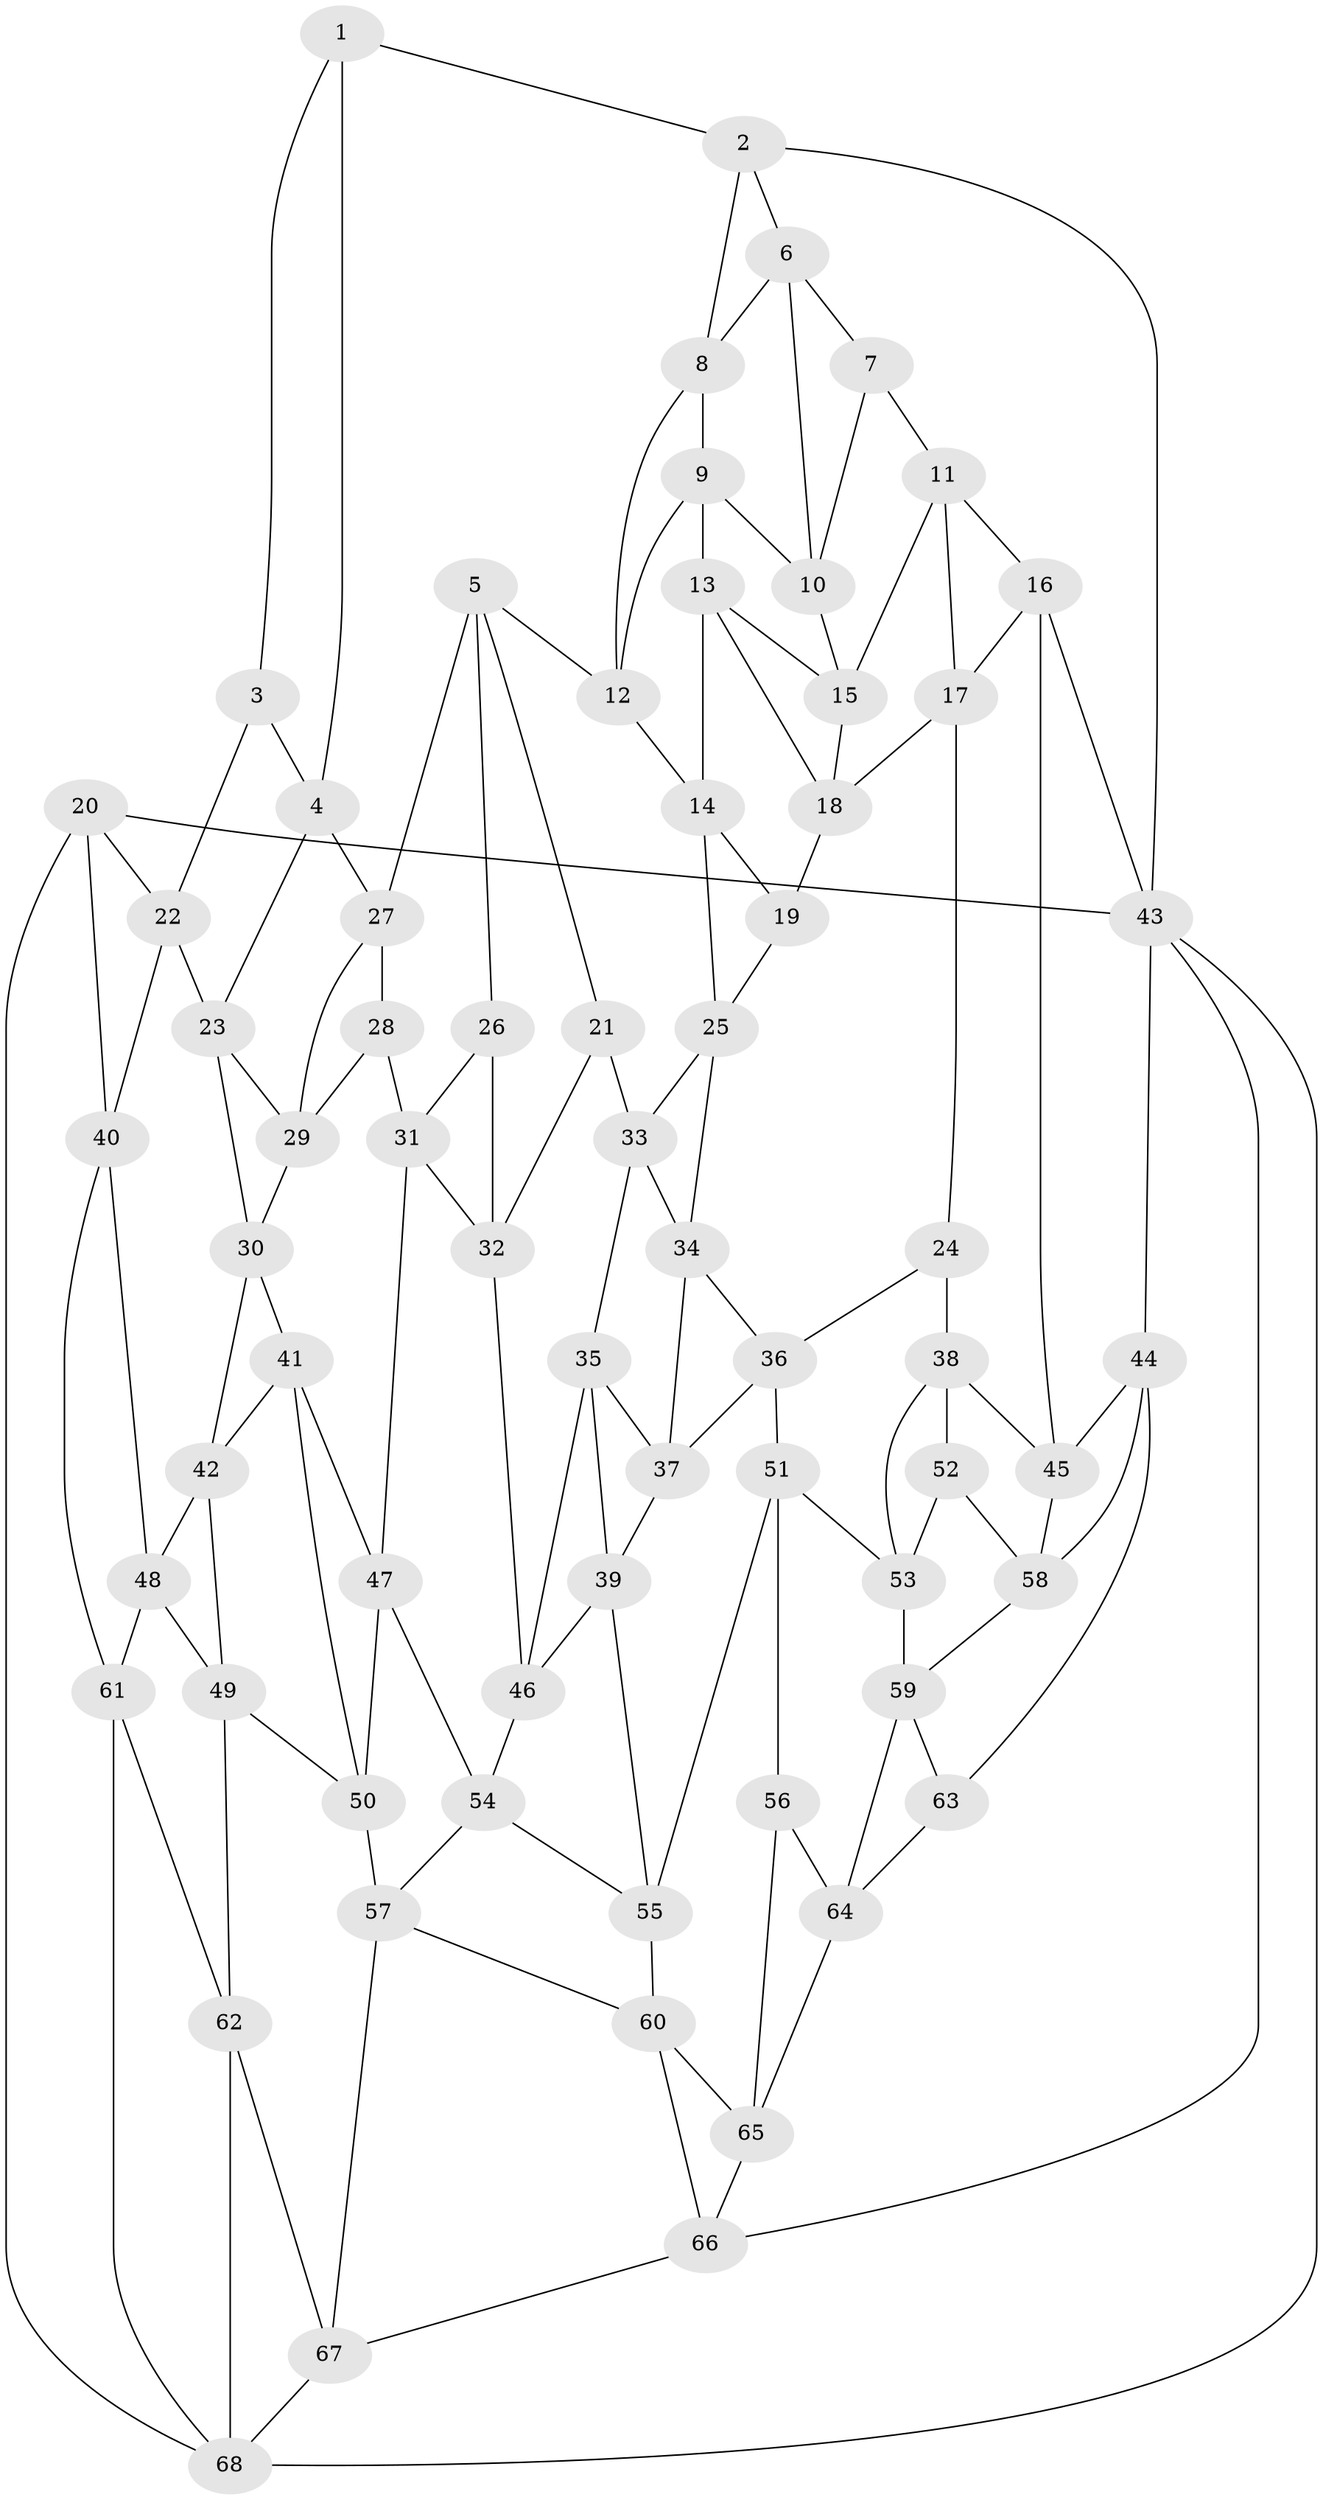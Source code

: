 // original degree distribution, {3: 0.014814814814814815, 4: 0.24444444444444444, 6: 0.2222222222222222, 5: 0.5185185185185185}
// Generated by graph-tools (version 1.1) at 2025/50/03/09/25 03:50:59]
// undirected, 68 vertices, 132 edges
graph export_dot {
graph [start="1"]
  node [color=gray90,style=filled];
  1;
  2;
  3;
  4;
  5;
  6;
  7;
  8;
  9;
  10;
  11;
  12;
  13;
  14;
  15;
  16;
  17;
  18;
  19;
  20;
  21;
  22;
  23;
  24;
  25;
  26;
  27;
  28;
  29;
  30;
  31;
  32;
  33;
  34;
  35;
  36;
  37;
  38;
  39;
  40;
  41;
  42;
  43;
  44;
  45;
  46;
  47;
  48;
  49;
  50;
  51;
  52;
  53;
  54;
  55;
  56;
  57;
  58;
  59;
  60;
  61;
  62;
  63;
  64;
  65;
  66;
  67;
  68;
  1 -- 2 [weight=1.0];
  1 -- 3 [weight=1.0];
  1 -- 4 [weight=1.0];
  2 -- 6 [weight=1.0];
  2 -- 8 [weight=1.0];
  2 -- 43 [weight=1.0];
  3 -- 4 [weight=1.0];
  3 -- 22 [weight=1.0];
  4 -- 23 [weight=1.0];
  4 -- 27 [weight=1.0];
  5 -- 12 [weight=1.0];
  5 -- 21 [weight=1.0];
  5 -- 26 [weight=1.0];
  5 -- 27 [weight=1.0];
  6 -- 7 [weight=1.0];
  6 -- 8 [weight=1.0];
  6 -- 10 [weight=1.0];
  7 -- 10 [weight=1.0];
  7 -- 11 [weight=1.0];
  8 -- 9 [weight=1.0];
  8 -- 12 [weight=1.0];
  9 -- 10 [weight=1.0];
  9 -- 12 [weight=1.0];
  9 -- 13 [weight=1.0];
  10 -- 15 [weight=1.0];
  11 -- 15 [weight=1.0];
  11 -- 16 [weight=1.0];
  11 -- 17 [weight=1.0];
  12 -- 14 [weight=1.0];
  13 -- 14 [weight=1.0];
  13 -- 15 [weight=1.0];
  13 -- 18 [weight=1.0];
  14 -- 19 [weight=1.0];
  14 -- 25 [weight=1.0];
  15 -- 18 [weight=1.0];
  16 -- 17 [weight=1.0];
  16 -- 43 [weight=1.0];
  16 -- 45 [weight=1.0];
  17 -- 18 [weight=1.0];
  17 -- 24 [weight=1.0];
  18 -- 19 [weight=1.0];
  19 -- 25 [weight=1.0];
  20 -- 22 [weight=1.0];
  20 -- 40 [weight=1.0];
  20 -- 43 [weight=1.0];
  20 -- 68 [weight=1.0];
  21 -- 32 [weight=1.0];
  21 -- 33 [weight=1.0];
  22 -- 23 [weight=1.0];
  22 -- 40 [weight=1.0];
  23 -- 29 [weight=1.0];
  23 -- 30 [weight=1.0];
  24 -- 36 [weight=1.0];
  24 -- 38 [weight=1.0];
  25 -- 33 [weight=1.0];
  25 -- 34 [weight=1.0];
  26 -- 31 [weight=1.0];
  26 -- 32 [weight=1.0];
  27 -- 28 [weight=1.0];
  27 -- 29 [weight=1.0];
  28 -- 29 [weight=1.0];
  28 -- 31 [weight=1.0];
  29 -- 30 [weight=1.0];
  30 -- 41 [weight=1.0];
  30 -- 42 [weight=1.0];
  31 -- 32 [weight=1.0];
  31 -- 47 [weight=1.0];
  32 -- 46 [weight=1.0];
  33 -- 34 [weight=1.0];
  33 -- 35 [weight=1.0];
  34 -- 36 [weight=1.0];
  34 -- 37 [weight=1.0];
  35 -- 37 [weight=1.0];
  35 -- 39 [weight=1.0];
  35 -- 46 [weight=1.0];
  36 -- 37 [weight=1.0];
  36 -- 51 [weight=1.0];
  37 -- 39 [weight=1.0];
  38 -- 45 [weight=1.0];
  38 -- 52 [weight=1.0];
  38 -- 53 [weight=1.0];
  39 -- 46 [weight=1.0];
  39 -- 55 [weight=1.0];
  40 -- 48 [weight=1.0];
  40 -- 61 [weight=1.0];
  41 -- 42 [weight=1.0];
  41 -- 47 [weight=1.0];
  41 -- 50 [weight=1.0];
  42 -- 48 [weight=1.0];
  42 -- 49 [weight=1.0];
  43 -- 44 [weight=1.0];
  43 -- 66 [weight=1.0];
  43 -- 68 [weight=1.0];
  44 -- 45 [weight=1.0];
  44 -- 58 [weight=1.0];
  44 -- 63 [weight=1.0];
  45 -- 58 [weight=1.0];
  46 -- 54 [weight=1.0];
  47 -- 50 [weight=1.0];
  47 -- 54 [weight=1.0];
  48 -- 49 [weight=1.0];
  48 -- 61 [weight=1.0];
  49 -- 50 [weight=1.0];
  49 -- 62 [weight=1.0];
  50 -- 57 [weight=1.0];
  51 -- 53 [weight=1.0];
  51 -- 55 [weight=1.0];
  51 -- 56 [weight=1.0];
  52 -- 53 [weight=1.0];
  52 -- 58 [weight=1.0];
  53 -- 59 [weight=1.0];
  54 -- 55 [weight=1.0];
  54 -- 57 [weight=1.0];
  55 -- 60 [weight=1.0];
  56 -- 64 [weight=1.0];
  56 -- 65 [weight=1.0];
  57 -- 60 [weight=1.0];
  57 -- 67 [weight=1.0];
  58 -- 59 [weight=1.0];
  59 -- 63 [weight=1.0];
  59 -- 64 [weight=1.0];
  60 -- 65 [weight=1.0];
  60 -- 66 [weight=1.0];
  61 -- 62 [weight=1.0];
  61 -- 68 [weight=1.0];
  62 -- 67 [weight=1.0];
  62 -- 68 [weight=1.0];
  63 -- 64 [weight=1.0];
  64 -- 65 [weight=1.0];
  65 -- 66 [weight=1.0];
  66 -- 67 [weight=1.0];
  67 -- 68 [weight=1.0];
}

